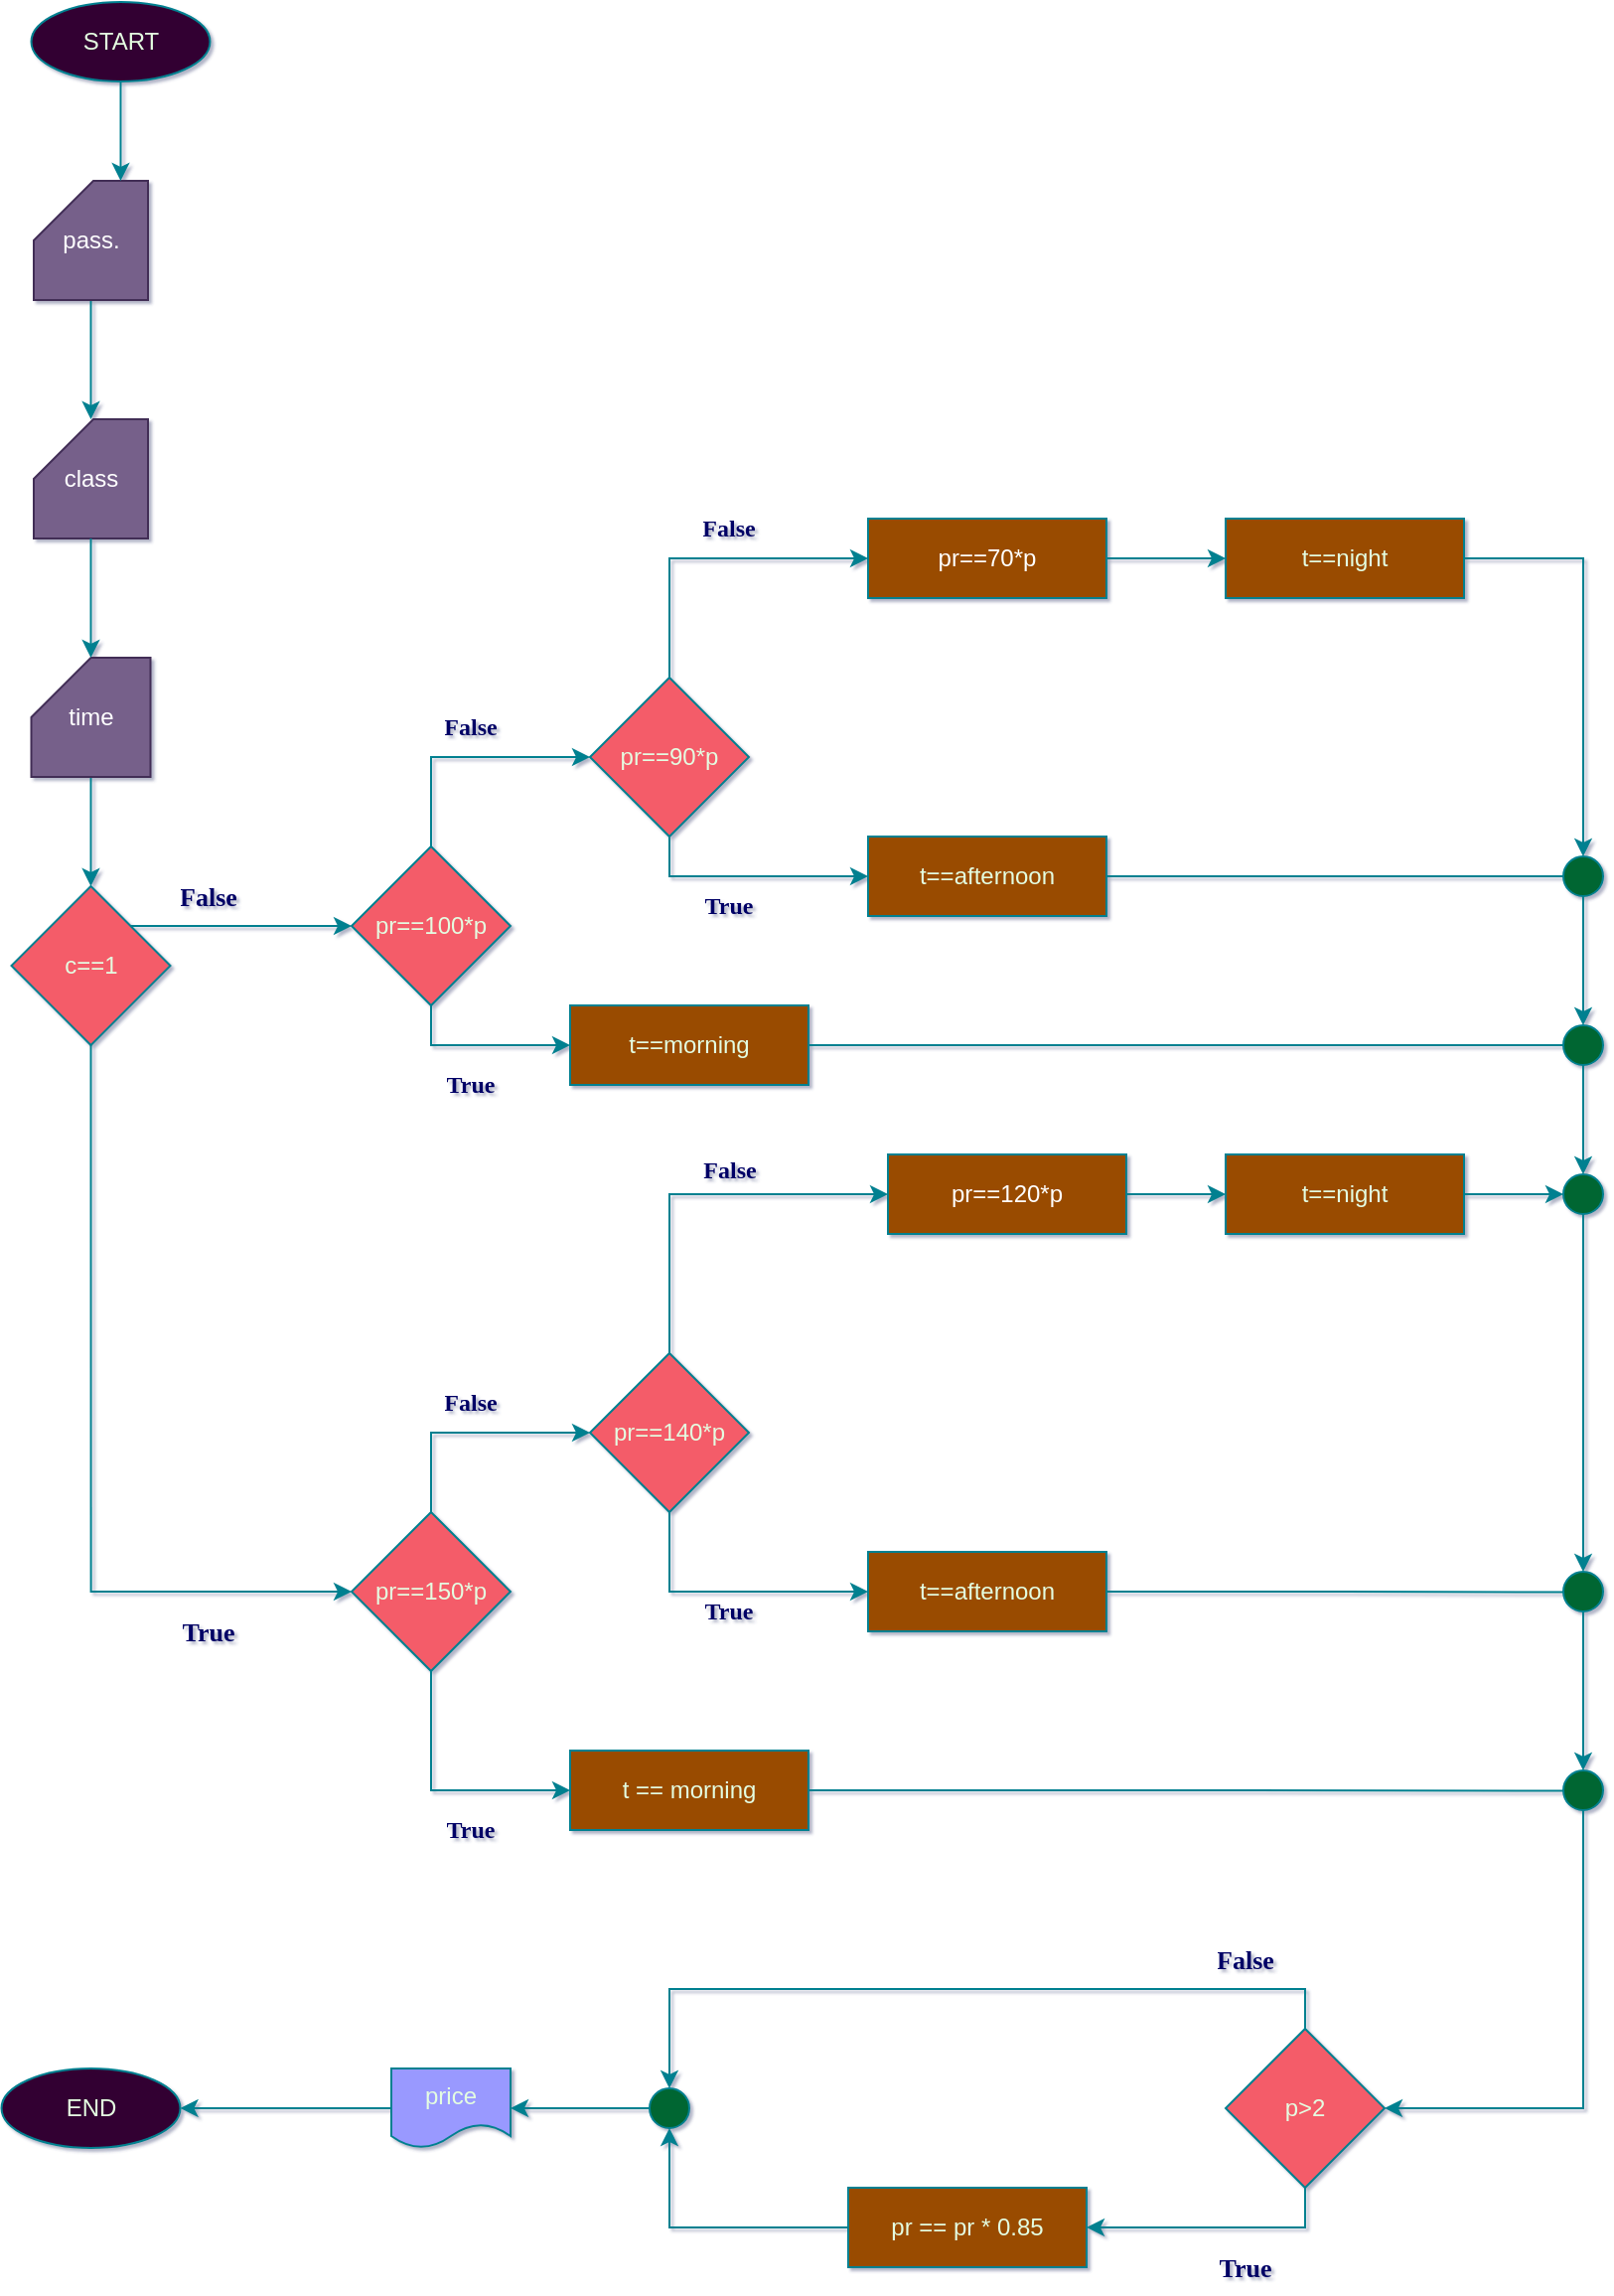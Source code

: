 <mxfile version="22.0.6" type="github">
  <diagram id="C5RBs43oDa-KdzZeNtuy" name="Page-1">
    <mxGraphModel dx="710" dy="433" grid="1" gridSize="10" guides="1" tooltips="1" connect="1" arrows="1" fold="1" page="1" pageScale="1" pageWidth="827" pageHeight="1169" background="#FFFFFF" math="0" shadow="1">
      <root>
        <mxCell id="WIyWlLk6GJQsqaUBKTNV-0" />
        <mxCell id="WIyWlLk6GJQsqaUBKTNV-1" parent="WIyWlLk6GJQsqaUBKTNV-0" />
        <mxCell id="yDMauh3KUWVeg09iyaUy-96" style="edgeStyle=orthogonalEdgeStyle;rounded=0;orthogonalLoop=1;jettySize=auto;html=1;exitX=1;exitY=0.5;exitDx=0;exitDy=0;entryX=0;entryY=0.5;entryDx=0;entryDy=0;strokeColor=#028090;fontColor=#E4FDE1;fillColor=#F45B69;" edge="1" parent="WIyWlLk6GJQsqaUBKTNV-1" source="WIyWlLk6GJQsqaUBKTNV-7" target="yDMauh3KUWVeg09iyaUy-95">
          <mxGeometry relative="1" as="geometry" />
        </mxCell>
        <mxCell id="WIyWlLk6GJQsqaUBKTNV-7" value="&lt;font color=&quot;#ffffff&quot;&gt;pr==120*p&lt;/font&gt;" style="rounded=0;whiteSpace=wrap;html=1;fontSize=12;glass=0;strokeWidth=1;shadow=0;labelBackgroundColor=none;fillColor=#994C00;strokeColor=#028090;fontColor=#000000;" parent="WIyWlLk6GJQsqaUBKTNV-1" vertex="1">
          <mxGeometry x="450" y="580" width="120" height="40" as="geometry" />
        </mxCell>
        <mxCell id="yDMauh3KUWVeg09iyaUy-5" value="" style="edgeStyle=orthogonalEdgeStyle;rounded=0;orthogonalLoop=1;jettySize=auto;html=1;labelBackgroundColor=none;strokeColor=#028090;fontColor=default;" edge="1" parent="WIyWlLk6GJQsqaUBKTNV-1" source="yDMauh3KUWVeg09iyaUy-0" target="yDMauh3KUWVeg09iyaUy-2">
          <mxGeometry relative="1" as="geometry" />
        </mxCell>
        <mxCell id="yDMauh3KUWVeg09iyaUy-0" value="pass." style="shape=card;whiteSpace=wrap;html=1;labelBackgroundColor=none;fillColor=#76608a;strokeColor=#432D57;fontColor=#ffffff;rounded=0;" vertex="1" parent="WIyWlLk6GJQsqaUBKTNV-1">
          <mxGeometry x="20" y="90" width="57.5" height="60" as="geometry" />
        </mxCell>
        <mxCell id="yDMauh3KUWVeg09iyaUy-2" value="class" style="shape=card;whiteSpace=wrap;html=1;labelBackgroundColor=none;fillColor=#76608a;strokeColor=#432D57;fontColor=#ffffff;" vertex="1" parent="WIyWlLk6GJQsqaUBKTNV-1">
          <mxGeometry x="20" y="210" width="57.5" height="60" as="geometry" />
        </mxCell>
        <mxCell id="yDMauh3KUWVeg09iyaUy-11" style="edgeStyle=orthogonalEdgeStyle;rounded=0;orthogonalLoop=1;jettySize=auto;html=1;exitX=0.5;exitY=1;exitDx=0;exitDy=0;exitPerimeter=0;entryX=0.5;entryY=0;entryDx=0;entryDy=0;strokeColor=#028090;fontColor=#E4FDE1;fillColor=#F45B69;" edge="1" parent="WIyWlLk6GJQsqaUBKTNV-1" source="yDMauh3KUWVeg09iyaUy-6" target="yDMauh3KUWVeg09iyaUy-8">
          <mxGeometry relative="1" as="geometry" />
        </mxCell>
        <mxCell id="yDMauh3KUWVeg09iyaUy-6" value="time" style="shape=card;whiteSpace=wrap;html=1;strokeColor=#432D57;fontColor=#ffffff;fillColor=#76608a;" vertex="1" parent="WIyWlLk6GJQsqaUBKTNV-1">
          <mxGeometry x="18.75" y="330" width="60" height="60" as="geometry" />
        </mxCell>
        <mxCell id="yDMauh3KUWVeg09iyaUy-65" style="edgeStyle=orthogonalEdgeStyle;rounded=0;orthogonalLoop=1;jettySize=auto;html=1;exitX=1;exitY=0;exitDx=0;exitDy=0;entryX=0;entryY=0.5;entryDx=0;entryDy=0;strokeColor=#028090;fontColor=#E4FDE1;fillColor=#F45B69;" edge="1" parent="WIyWlLk6GJQsqaUBKTNV-1" source="yDMauh3KUWVeg09iyaUy-8" target="yDMauh3KUWVeg09iyaUy-14">
          <mxGeometry relative="1" as="geometry" />
        </mxCell>
        <mxCell id="yDMauh3KUWVeg09iyaUy-66" style="edgeStyle=orthogonalEdgeStyle;rounded=0;orthogonalLoop=1;jettySize=auto;html=1;exitX=0.5;exitY=1;exitDx=0;exitDy=0;strokeColor=#028090;fontColor=#E4FDE1;fillColor=#F45B69;entryX=0;entryY=0.5;entryDx=0;entryDy=0;" edge="1" parent="WIyWlLk6GJQsqaUBKTNV-1" source="yDMauh3KUWVeg09iyaUy-8" target="yDMauh3KUWVeg09iyaUy-15">
          <mxGeometry relative="1" as="geometry">
            <mxPoint x="49" y="600" as="targetPoint" />
          </mxGeometry>
        </mxCell>
        <mxCell id="yDMauh3KUWVeg09iyaUy-8" value="c==1" style="rhombus;whiteSpace=wrap;html=1;strokeColor=#028090;fontColor=#E4FDE1;fillColor=#F45B69;" vertex="1" parent="WIyWlLk6GJQsqaUBKTNV-1">
          <mxGeometry x="8.75" y="445" width="80" height="80" as="geometry" />
        </mxCell>
        <mxCell id="yDMauh3KUWVeg09iyaUy-9" style="edgeStyle=orthogonalEdgeStyle;rounded=0;orthogonalLoop=1;jettySize=auto;html=1;exitX=0.5;exitY=1;exitDx=0;exitDy=0;exitPerimeter=0;entryX=0;entryY=0;entryDx=30;entryDy=0;entryPerimeter=0;strokeColor=#028090;fontColor=#E4FDE1;fillColor=#F45B69;" edge="1" parent="WIyWlLk6GJQsqaUBKTNV-1" source="yDMauh3KUWVeg09iyaUy-2" target="yDMauh3KUWVeg09iyaUy-6">
          <mxGeometry relative="1" as="geometry" />
        </mxCell>
        <mxCell id="yDMauh3KUWVeg09iyaUy-69" style="edgeStyle=orthogonalEdgeStyle;rounded=0;orthogonalLoop=1;jettySize=auto;html=1;exitX=0.5;exitY=0;exitDx=0;exitDy=0;entryX=0;entryY=0.5;entryDx=0;entryDy=0;strokeColor=#028090;fontColor=#E4FDE1;fillColor=#F45B69;" edge="1" parent="WIyWlLk6GJQsqaUBKTNV-1" source="yDMauh3KUWVeg09iyaUy-14" target="yDMauh3KUWVeg09iyaUy-20">
          <mxGeometry relative="1" as="geometry" />
        </mxCell>
        <mxCell id="yDMauh3KUWVeg09iyaUy-87" style="edgeStyle=orthogonalEdgeStyle;rounded=0;orthogonalLoop=1;jettySize=auto;html=1;exitX=0.5;exitY=1;exitDx=0;exitDy=0;entryX=0;entryY=0.5;entryDx=0;entryDy=0;strokeColor=#028090;fontColor=#E4FDE1;fillColor=#F45B69;" edge="1" parent="WIyWlLk6GJQsqaUBKTNV-1" source="yDMauh3KUWVeg09iyaUy-14" target="yDMauh3KUWVeg09iyaUy-33">
          <mxGeometry relative="1" as="geometry" />
        </mxCell>
        <mxCell id="yDMauh3KUWVeg09iyaUy-14" value="pr==100*p" style="rhombus;whiteSpace=wrap;html=1;strokeColor=#028090;fontColor=#E4FDE1;fillColor=#F45B69;" vertex="1" parent="WIyWlLk6GJQsqaUBKTNV-1">
          <mxGeometry x="180" y="425" width="80" height="80" as="geometry" />
        </mxCell>
        <mxCell id="yDMauh3KUWVeg09iyaUy-81" style="edgeStyle=orthogonalEdgeStyle;rounded=0;orthogonalLoop=1;jettySize=auto;html=1;exitX=0.5;exitY=0;exitDx=0;exitDy=0;entryX=0;entryY=0.5;entryDx=0;entryDy=0;strokeColor=#028090;fontColor=#E4FDE1;fillColor=#F45B69;" edge="1" parent="WIyWlLk6GJQsqaUBKTNV-1" source="yDMauh3KUWVeg09iyaUy-18" target="WIyWlLk6GJQsqaUBKTNV-7">
          <mxGeometry relative="1" as="geometry">
            <Array as="points">
              <mxPoint x="340" y="600" />
              <mxPoint x="440" y="600" />
            </Array>
          </mxGeometry>
        </mxCell>
        <mxCell id="yDMauh3KUWVeg09iyaUy-88" style="edgeStyle=orthogonalEdgeStyle;rounded=0;orthogonalLoop=1;jettySize=auto;html=1;exitX=0.5;exitY=1;exitDx=0;exitDy=0;entryX=0;entryY=0.5;entryDx=0;entryDy=0;strokeColor=#028090;fontColor=#E4FDE1;fillColor=#F45B69;" edge="1" parent="WIyWlLk6GJQsqaUBKTNV-1" source="yDMauh3KUWVeg09iyaUy-18" target="yDMauh3KUWVeg09iyaUy-25">
          <mxGeometry relative="1" as="geometry" />
        </mxCell>
        <mxCell id="yDMauh3KUWVeg09iyaUy-18" value="pr==140*p" style="rhombus;whiteSpace=wrap;html=1;strokeColor=#028090;fontColor=#E4FDE1;fillColor=#F45B69;" vertex="1" parent="WIyWlLk6GJQsqaUBKTNV-1">
          <mxGeometry x="300" y="680" width="80" height="80" as="geometry" />
        </mxCell>
        <mxCell id="yDMauh3KUWVeg09iyaUy-70" style="edgeStyle=orthogonalEdgeStyle;rounded=0;orthogonalLoop=1;jettySize=auto;html=1;exitX=0.5;exitY=0;exitDx=0;exitDy=0;entryX=0;entryY=0.5;entryDx=0;entryDy=0;strokeColor=#028090;fontColor=#E4FDE1;fillColor=#F45B69;" edge="1" parent="WIyWlLk6GJQsqaUBKTNV-1" source="yDMauh3KUWVeg09iyaUy-20" target="yDMauh3KUWVeg09iyaUy-39">
          <mxGeometry relative="1" as="geometry" />
        </mxCell>
        <mxCell id="yDMauh3KUWVeg09iyaUy-90" style="edgeStyle=orthogonalEdgeStyle;rounded=0;orthogonalLoop=1;jettySize=auto;html=1;exitX=0.5;exitY=1;exitDx=0;exitDy=0;entryX=0;entryY=0.5;entryDx=0;entryDy=0;strokeColor=#028090;fontColor=#E4FDE1;fillColor=#F45B69;" edge="1" parent="WIyWlLk6GJQsqaUBKTNV-1" source="yDMauh3KUWVeg09iyaUy-20" target="yDMauh3KUWVeg09iyaUy-89">
          <mxGeometry relative="1" as="geometry" />
        </mxCell>
        <mxCell id="yDMauh3KUWVeg09iyaUy-20" value="pr==90*p" style="rhombus;whiteSpace=wrap;html=1;strokeColor=#028090;fontColor=#E4FDE1;fillColor=#F45B69;" vertex="1" parent="WIyWlLk6GJQsqaUBKTNV-1">
          <mxGeometry x="300" y="340" width="80" height="80" as="geometry" />
        </mxCell>
        <mxCell id="yDMauh3KUWVeg09iyaUy-97" style="edgeStyle=orthogonalEdgeStyle;rounded=0;orthogonalLoop=1;jettySize=auto;html=1;exitX=1;exitY=1;exitDx=0;exitDy=0;strokeColor=#028090;fontColor=#E4FDE1;fillColor=#F45B69;" edge="1" parent="WIyWlLk6GJQsqaUBKTNV-1" source="yDMauh3KUWVeg09iyaUy-23">
          <mxGeometry relative="1" as="geometry">
            <mxPoint x="739.647" y="300.294" as="targetPoint" />
          </mxGeometry>
        </mxCell>
        <mxCell id="yDMauh3KUWVeg09iyaUy-23" value="t==night" style="rounded=0;whiteSpace=wrap;html=1;strokeColor=#028090;fontColor=#E4FDE1;fillColor=#994C00;" vertex="1" parent="WIyWlLk6GJQsqaUBKTNV-1">
          <mxGeometry x="620" y="260" width="120" height="40" as="geometry" />
        </mxCell>
        <mxCell id="yDMauh3KUWVeg09iyaUy-92" style="edgeStyle=orthogonalEdgeStyle;rounded=0;orthogonalLoop=1;jettySize=auto;html=1;exitX=1;exitY=0.5;exitDx=0;exitDy=0;strokeColor=#028090;fontColor=#E4FDE1;fillColor=#F45B69;" edge="1" parent="WIyWlLk6GJQsqaUBKTNV-1">
          <mxGeometry relative="1" as="geometry">
            <mxPoint x="800" y="535" as="targetPoint" />
            <mxPoint x="410" y="515" as="sourcePoint" />
            <Array as="points">
              <mxPoint x="800" y="525" />
            </Array>
          </mxGeometry>
        </mxCell>
        <mxCell id="yDMauh3KUWVeg09iyaUy-33" value="t==morning" style="rounded=0;whiteSpace=wrap;html=1;strokeColor=#028090;fontColor=#E4FDE1;fillColor=#994C00;" vertex="1" parent="WIyWlLk6GJQsqaUBKTNV-1">
          <mxGeometry x="290" y="505" width="120" height="40" as="geometry" />
        </mxCell>
        <mxCell id="yDMauh3KUWVeg09iyaUy-91" style="edgeStyle=orthogonalEdgeStyle;rounded=0;orthogonalLoop=1;jettySize=auto;html=1;exitX=1;exitY=0.5;exitDx=0;exitDy=0;entryX=0;entryY=0.5;entryDx=0;entryDy=0;strokeColor=#028090;fontColor=#E4FDE1;fillColor=#F45B69;" edge="1" parent="WIyWlLk6GJQsqaUBKTNV-1" source="yDMauh3KUWVeg09iyaUy-39" target="yDMauh3KUWVeg09iyaUy-23">
          <mxGeometry relative="1" as="geometry" />
        </mxCell>
        <mxCell id="yDMauh3KUWVeg09iyaUy-39" value="&lt;font color=&quot;#ffffff&quot;&gt;pr==70*p&lt;/font&gt;" style="rounded=0;whiteSpace=wrap;html=1;fontSize=12;glass=0;strokeWidth=1;shadow=0;labelBackgroundColor=none;fillColor=#994C00;strokeColor=#028090;fontColor=#000000;" vertex="1" parent="WIyWlLk6GJQsqaUBKTNV-1">
          <mxGeometry x="440" y="260" width="120" height="40" as="geometry" />
        </mxCell>
        <mxCell id="yDMauh3KUWVeg09iyaUy-100" style="edgeStyle=orthogonalEdgeStyle;rounded=0;orthogonalLoop=1;jettySize=auto;html=1;exitX=1;exitY=0.5;exitDx=0;exitDy=0;strokeColor=#028090;fontColor=#E4FDE1;fillColor=#F45B69;" edge="1" parent="WIyWlLk6GJQsqaUBKTNV-1" source="yDMauh3KUWVeg09iyaUy-25">
          <mxGeometry relative="1" as="geometry">
            <mxPoint x="800" y="800.294" as="targetPoint" />
          </mxGeometry>
        </mxCell>
        <mxCell id="yDMauh3KUWVeg09iyaUy-25" value="t==afternoon" style="rounded=0;whiteSpace=wrap;html=1;strokeColor=#028090;fontColor=#E4FDE1;fillColor=#994C00;" vertex="1" parent="WIyWlLk6GJQsqaUBKTNV-1">
          <mxGeometry x="440" y="780" width="120" height="40" as="geometry" />
        </mxCell>
        <mxCell id="yDMauh3KUWVeg09iyaUy-46" style="edgeStyle=orthogonalEdgeStyle;rounded=0;orthogonalLoop=1;jettySize=auto;html=1;exitX=0.5;exitY=1;exitDx=0;exitDy=0;strokeColor=#028090;fontColor=#E4FDE1;fillColor=#F45B69;" edge="1" parent="WIyWlLk6GJQsqaUBKTNV-1" source="yDMauh3KUWVeg09iyaUy-25" target="yDMauh3KUWVeg09iyaUy-25">
          <mxGeometry relative="1" as="geometry" />
        </mxCell>
        <mxCell id="yDMauh3KUWVeg09iyaUy-79" style="edgeStyle=orthogonalEdgeStyle;rounded=0;orthogonalLoop=1;jettySize=auto;html=1;exitX=0.5;exitY=0;exitDx=0;exitDy=0;entryX=0;entryY=0.5;entryDx=0;entryDy=0;strokeColor=#028090;fontColor=#E4FDE1;fillColor=#F45B69;" edge="1" parent="WIyWlLk6GJQsqaUBKTNV-1" source="yDMauh3KUWVeg09iyaUy-15" target="yDMauh3KUWVeg09iyaUy-18">
          <mxGeometry relative="1" as="geometry" />
        </mxCell>
        <mxCell id="yDMauh3KUWVeg09iyaUy-86" style="edgeStyle=orthogonalEdgeStyle;rounded=0;orthogonalLoop=1;jettySize=auto;html=1;exitX=0.5;exitY=1;exitDx=0;exitDy=0;entryX=0;entryY=0.5;entryDx=0;entryDy=0;strokeColor=#028090;fontColor=#E4FDE1;fillColor=#F45B69;" edge="1" parent="WIyWlLk6GJQsqaUBKTNV-1" source="yDMauh3KUWVeg09iyaUy-15" target="yDMauh3KUWVeg09iyaUy-85">
          <mxGeometry relative="1" as="geometry" />
        </mxCell>
        <mxCell id="yDMauh3KUWVeg09iyaUy-15" value="pr==150*p" style="rhombus;whiteSpace=wrap;html=1;strokeColor=#028090;fontColor=#E4FDE1;fillColor=#F45B69;" vertex="1" parent="WIyWlLk6GJQsqaUBKTNV-1">
          <mxGeometry x="180" y="760" width="80" height="80" as="geometry" />
        </mxCell>
        <mxCell id="yDMauh3KUWVeg09iyaUy-82" style="edgeStyle=orthogonalEdgeStyle;rounded=0;orthogonalLoop=1;jettySize=auto;html=1;exitX=0.5;exitY=1;exitDx=0;exitDy=0;strokeColor=#028090;fontColor=#E4FDE1;fillColor=#F45B69;" edge="1" parent="WIyWlLk6GJQsqaUBKTNV-1" source="yDMauh3KUWVeg09iyaUy-20" target="yDMauh3KUWVeg09iyaUy-20">
          <mxGeometry relative="1" as="geometry" />
        </mxCell>
        <mxCell id="yDMauh3KUWVeg09iyaUy-101" style="edgeStyle=orthogonalEdgeStyle;rounded=0;orthogonalLoop=1;jettySize=auto;html=1;exitX=1;exitY=0.5;exitDx=0;exitDy=0;strokeColor=#028090;fontColor=#E4FDE1;fillColor=#F45B69;" edge="1" parent="WIyWlLk6GJQsqaUBKTNV-1" source="yDMauh3KUWVeg09iyaUy-85">
          <mxGeometry relative="1" as="geometry">
            <mxPoint x="800" y="900.294" as="targetPoint" />
          </mxGeometry>
        </mxCell>
        <mxCell id="yDMauh3KUWVeg09iyaUy-85" value="t == morning" style="rounded=0;whiteSpace=wrap;html=1;strokeColor=#028090;fontColor=#E4FDE1;fillColor=#994C00;" vertex="1" parent="WIyWlLk6GJQsqaUBKTNV-1">
          <mxGeometry x="290" y="880" width="120" height="40" as="geometry" />
        </mxCell>
        <mxCell id="yDMauh3KUWVeg09iyaUy-93" style="edgeStyle=orthogonalEdgeStyle;rounded=0;orthogonalLoop=1;jettySize=auto;html=1;exitX=1;exitY=0.5;exitDx=0;exitDy=0;strokeColor=#028090;fontColor=#E4FDE1;fillColor=#F45B69;" edge="1" parent="WIyWlLk6GJQsqaUBKTNV-1" source="yDMauh3KUWVeg09iyaUy-89">
          <mxGeometry relative="1" as="geometry">
            <mxPoint x="800" y="440" as="targetPoint" />
          </mxGeometry>
        </mxCell>
        <mxCell id="yDMauh3KUWVeg09iyaUy-89" value="t==afternoon" style="rounded=0;whiteSpace=wrap;html=1;strokeColor=#028090;fontColor=#E4FDE1;fillColor=#994C00;" vertex="1" parent="WIyWlLk6GJQsqaUBKTNV-1">
          <mxGeometry x="440" y="420" width="120" height="40" as="geometry" />
        </mxCell>
        <mxCell id="yDMauh3KUWVeg09iyaUy-126" style="edgeStyle=orthogonalEdgeStyle;rounded=0;orthogonalLoop=1;jettySize=auto;html=1;exitX=1;exitY=0.5;exitDx=0;exitDy=0;entryX=0;entryY=0.5;entryDx=0;entryDy=0;strokeColor=#028090;fontColor=#E4FDE1;fillColor=#F45B69;" edge="1" parent="WIyWlLk6GJQsqaUBKTNV-1" source="yDMauh3KUWVeg09iyaUy-95" target="yDMauh3KUWVeg09iyaUy-110">
          <mxGeometry relative="1" as="geometry" />
        </mxCell>
        <mxCell id="yDMauh3KUWVeg09iyaUy-95" value="t==night" style="rounded=0;whiteSpace=wrap;html=1;strokeColor=#028090;fontColor=#E4FDE1;fillColor=#994C00;" vertex="1" parent="WIyWlLk6GJQsqaUBKTNV-1">
          <mxGeometry x="620" y="580" width="120" height="40" as="geometry" />
        </mxCell>
        <mxCell id="yDMauh3KUWVeg09iyaUy-102" value="START" style="ellipse;whiteSpace=wrap;html=1;strokeColor=#028090;fontColor=#E4FDE1;fillColor=#330033;" vertex="1" parent="WIyWlLk6GJQsqaUBKTNV-1">
          <mxGeometry x="18.75" width="90" height="40" as="geometry" />
        </mxCell>
        <mxCell id="yDMauh3KUWVeg09iyaUy-103" style="edgeStyle=orthogonalEdgeStyle;rounded=0;orthogonalLoop=1;jettySize=auto;html=1;exitX=0.5;exitY=1;exitDx=0;exitDy=0;entryX=0;entryY=0;entryDx=43.75;entryDy=0;entryPerimeter=0;strokeColor=#028090;fontColor=#E4FDE1;fillColor=#F45B69;" edge="1" parent="WIyWlLk6GJQsqaUBKTNV-1" source="yDMauh3KUWVeg09iyaUy-102" target="yDMauh3KUWVeg09iyaUy-0">
          <mxGeometry relative="1" as="geometry" />
        </mxCell>
        <mxCell id="yDMauh3KUWVeg09iyaUy-135" style="edgeStyle=orthogonalEdgeStyle;rounded=0;orthogonalLoop=1;jettySize=auto;html=1;exitX=0.5;exitY=1;exitDx=0;exitDy=0;entryX=1;entryY=0.5;entryDx=0;entryDy=0;strokeColor=#028090;fontColor=#E4FDE1;fillColor=#F45B69;" edge="1" parent="WIyWlLk6GJQsqaUBKTNV-1" source="yDMauh3KUWVeg09iyaUy-104" target="yDMauh3KUWVeg09iyaUy-134">
          <mxGeometry relative="1" as="geometry" />
        </mxCell>
        <mxCell id="yDMauh3KUWVeg09iyaUy-104" value="" style="ellipse;whiteSpace=wrap;html=1;aspect=fixed;strokeColor=#028090;fontColor=#E4FDE1;fillColor=#006633;" vertex="1" parent="WIyWlLk6GJQsqaUBKTNV-1">
          <mxGeometry x="790" y="890" width="20" height="20" as="geometry" />
        </mxCell>
        <mxCell id="yDMauh3KUWVeg09iyaUy-109" style="edgeStyle=orthogonalEdgeStyle;rounded=0;orthogonalLoop=1;jettySize=auto;html=1;exitX=0.5;exitY=1;exitDx=0;exitDy=0;entryX=0.5;entryY=0;entryDx=0;entryDy=0;strokeColor=#028090;fontColor=#E4FDE1;fillColor=#F45B69;" edge="1" parent="WIyWlLk6GJQsqaUBKTNV-1" source="yDMauh3KUWVeg09iyaUy-107" target="yDMauh3KUWVeg09iyaUy-104">
          <mxGeometry relative="1" as="geometry" />
        </mxCell>
        <mxCell id="yDMauh3KUWVeg09iyaUy-107" value="" style="ellipse;whiteSpace=wrap;html=1;aspect=fixed;strokeColor=#028090;fontColor=#E4FDE1;fillColor=#006633;" vertex="1" parent="WIyWlLk6GJQsqaUBKTNV-1">
          <mxGeometry x="790" y="790" width="20" height="20" as="geometry" />
        </mxCell>
        <mxCell id="yDMauh3KUWVeg09iyaUy-112" style="edgeStyle=orthogonalEdgeStyle;rounded=0;orthogonalLoop=1;jettySize=auto;html=1;exitX=0.5;exitY=1;exitDx=0;exitDy=0;entryX=0.5;entryY=0;entryDx=0;entryDy=0;strokeColor=#028090;fontColor=#E4FDE1;fillColor=#F45B69;" edge="1" parent="WIyWlLk6GJQsqaUBKTNV-1" source="yDMauh3KUWVeg09iyaUy-110" target="yDMauh3KUWVeg09iyaUy-107">
          <mxGeometry relative="1" as="geometry" />
        </mxCell>
        <mxCell id="yDMauh3KUWVeg09iyaUy-110" value="" style="ellipse;whiteSpace=wrap;html=1;aspect=fixed;strokeColor=#028090;fontColor=#E4FDE1;fillColor=#006633;" vertex="1" parent="WIyWlLk6GJQsqaUBKTNV-1">
          <mxGeometry x="790" y="590" width="20" height="20" as="geometry" />
        </mxCell>
        <mxCell id="yDMauh3KUWVeg09iyaUy-115" style="edgeStyle=orthogonalEdgeStyle;rounded=0;orthogonalLoop=1;jettySize=auto;html=1;exitX=0.5;exitY=1;exitDx=0;exitDy=0;entryX=0.5;entryY=0;entryDx=0;entryDy=0;strokeColor=#028090;fontColor=#E4FDE1;fillColor=#F45B69;" edge="1" parent="WIyWlLk6GJQsqaUBKTNV-1" source="yDMauh3KUWVeg09iyaUy-113" target="yDMauh3KUWVeg09iyaUy-110">
          <mxGeometry relative="1" as="geometry" />
        </mxCell>
        <mxCell id="yDMauh3KUWVeg09iyaUy-113" value="" style="ellipse;whiteSpace=wrap;html=1;aspect=fixed;strokeColor=#028090;fontColor=#E4FDE1;fillColor=#006633;" vertex="1" parent="WIyWlLk6GJQsqaUBKTNV-1">
          <mxGeometry x="790" y="515" width="20" height="20" as="geometry" />
        </mxCell>
        <mxCell id="yDMauh3KUWVeg09iyaUy-117" value="" style="edgeStyle=orthogonalEdgeStyle;rounded=0;orthogonalLoop=1;jettySize=auto;html=1;exitX=1;exitY=0.5;exitDx=0;exitDy=0;strokeColor=#028090;fontColor=#E4FDE1;fillColor=#F45B69;" edge="1" parent="WIyWlLk6GJQsqaUBKTNV-1" source="yDMauh3KUWVeg09iyaUy-23" target="yDMauh3KUWVeg09iyaUy-116">
          <mxGeometry relative="1" as="geometry">
            <mxPoint x="800" y="535" as="targetPoint" />
            <mxPoint x="740" y="280" as="sourcePoint" />
          </mxGeometry>
        </mxCell>
        <mxCell id="yDMauh3KUWVeg09iyaUy-118" style="edgeStyle=orthogonalEdgeStyle;rounded=0;orthogonalLoop=1;jettySize=auto;html=1;exitX=0.5;exitY=1;exitDx=0;exitDy=0;entryX=0.5;entryY=0;entryDx=0;entryDy=0;strokeColor=#028090;fontColor=#E4FDE1;fillColor=#F45B69;" edge="1" parent="WIyWlLk6GJQsqaUBKTNV-1" source="yDMauh3KUWVeg09iyaUy-116" target="yDMauh3KUWVeg09iyaUy-113">
          <mxGeometry relative="1" as="geometry" />
        </mxCell>
        <mxCell id="yDMauh3KUWVeg09iyaUy-116" value="" style="ellipse;whiteSpace=wrap;html=1;aspect=fixed;strokeColor=#028090;fontColor=#E4FDE1;fillColor=#006633;" vertex="1" parent="WIyWlLk6GJQsqaUBKTNV-1">
          <mxGeometry x="790" y="430" width="20" height="20" as="geometry" />
        </mxCell>
        <UserObject label="&lt;font size=&quot;1&quot; face=&quot;Tahoma&quot; style=&quot;&quot; color=&quot;#000066&quot;&gt;&lt;b style=&quot;font-size: 12px;&quot;&gt;False&lt;/b&gt;&lt;/font&gt;" placeholders="1" name="Variable" id="yDMauh3KUWVeg09iyaUy-120">
          <mxCell style="text;html=1;strokeColor=none;fillColor=none;align=center;verticalAlign=middle;whiteSpace=wrap;overflow=hidden;fontColor=#E4FDE1;" vertex="1" parent="WIyWlLk6GJQsqaUBKTNV-1">
            <mxGeometry x="340" y="250" width="60" height="30" as="geometry" />
          </mxCell>
        </UserObject>
        <UserObject label="&lt;font size=&quot;1&quot; face=&quot;Tahoma&quot; style=&quot;&quot; color=&quot;#000066&quot;&gt;&lt;b style=&quot;font-size: 12px;&quot;&gt;False&lt;/b&gt;&lt;/font&gt;" placeholders="1" name="Variable" id="yDMauh3KUWVeg09iyaUy-122">
          <mxCell style="text;html=1;strokeColor=none;fillColor=none;align=center;verticalAlign=middle;whiteSpace=wrap;overflow=hidden;fontColor=#E4FDE1;" vertex="1" parent="WIyWlLk6GJQsqaUBKTNV-1">
            <mxGeometry x="210" y="350" width="60" height="30" as="geometry" />
          </mxCell>
        </UserObject>
        <UserObject label="&lt;font size=&quot;1&quot; face=&quot;Tahoma&quot; style=&quot;&quot; color=&quot;#000066&quot;&gt;&lt;b style=&quot;font-size: 12px;&quot;&gt;False&lt;/b&gt;&lt;/font&gt;" placeholders="1" name="Variable" id="yDMauh3KUWVeg09iyaUy-123">
          <mxCell style="text;html=1;strokeColor=none;fillColor=none;align=center;verticalAlign=middle;whiteSpace=wrap;overflow=hidden;fontColor=#E4FDE1;" vertex="1" parent="WIyWlLk6GJQsqaUBKTNV-1">
            <mxGeometry x="210" y="690" width="60" height="30" as="geometry" />
          </mxCell>
        </UserObject>
        <UserObject label="&lt;font size=&quot;1&quot; face=&quot;Tahoma&quot; style=&quot;&quot; color=&quot;#000066&quot;&gt;&lt;b style=&quot;font-size: 12px;&quot;&gt;False&lt;/b&gt;&lt;/font&gt;" placeholders="1" name="Variable" id="yDMauh3KUWVeg09iyaUy-124">
          <mxCell style="text;html=1;strokeColor=none;fillColor=none;align=center;verticalAlign=middle;whiteSpace=wrap;overflow=hidden;fontColor=#E4FDE1;" vertex="1" parent="WIyWlLk6GJQsqaUBKTNV-1">
            <mxGeometry x="352.5" y="575" width="35" height="25" as="geometry" />
          </mxCell>
        </UserObject>
        <UserObject label="&lt;font size=&quot;1&quot; face=&quot;Tahoma&quot; style=&quot;&quot; color=&quot;#000066&quot;&gt;&lt;b style=&quot;font-size: 13px;&quot;&gt;False&lt;/b&gt;&lt;/font&gt;" placeholders="1" name="Variable" id="yDMauh3KUWVeg09iyaUy-127">
          <mxCell style="text;html=1;strokeColor=none;fillColor=none;align=center;verticalAlign=middle;whiteSpace=wrap;overflow=hidden;fontColor=#E4FDE1;" vertex="1" parent="WIyWlLk6GJQsqaUBKTNV-1">
            <mxGeometry x="77.5" y="435" width="60" height="30" as="geometry" />
          </mxCell>
        </UserObject>
        <UserObject label="&lt;font style=&quot;font-size: 13px;&quot; face=&quot;Tahoma&quot; color=&quot;#000066&quot;&gt;&lt;b&gt;True&lt;/b&gt;&lt;/font&gt;" placeholders="1" name="Variable" id="yDMauh3KUWVeg09iyaUy-128">
          <mxCell style="text;html=1;strokeColor=none;fillColor=none;align=center;verticalAlign=middle;whiteSpace=wrap;overflow=hidden;fontColor=#E4FDE1;" vertex="1" parent="WIyWlLk6GJQsqaUBKTNV-1">
            <mxGeometry x="67.5" y="810" width="80" height="20" as="geometry" />
          </mxCell>
        </UserObject>
        <UserObject label="&lt;font size=&quot;1&quot; style=&quot;&quot; face=&quot;Tahoma&quot; color=&quot;#000066&quot;&gt;&lt;b style=&quot;font-size: 12px;&quot;&gt;True&lt;/b&gt;&lt;/font&gt;" placeholders="1" name="Variable" id="yDMauh3KUWVeg09iyaUy-129">
          <mxCell style="text;html=1;strokeColor=none;fillColor=none;align=center;verticalAlign=middle;whiteSpace=wrap;overflow=hidden;fontColor=#E4FDE1;" vertex="1" parent="WIyWlLk6GJQsqaUBKTNV-1">
            <mxGeometry x="200" y="910" width="80" height="20" as="geometry" />
          </mxCell>
        </UserObject>
        <UserObject label="&lt;font size=&quot;1&quot; style=&quot;&quot; face=&quot;Tahoma&quot; color=&quot;#000066&quot;&gt;&lt;b style=&quot;font-size: 12px;&quot;&gt;True&lt;/b&gt;&lt;/font&gt;" placeholders="1" name="Variable" id="yDMauh3KUWVeg09iyaUy-130">
          <mxCell style="text;html=1;strokeColor=none;fillColor=none;align=center;verticalAlign=middle;whiteSpace=wrap;overflow=hidden;fontColor=#E4FDE1;" vertex="1" parent="WIyWlLk6GJQsqaUBKTNV-1">
            <mxGeometry x="330" y="800" width="80" height="20" as="geometry" />
          </mxCell>
        </UserObject>
        <UserObject label="&lt;font size=&quot;1&quot; style=&quot;&quot; face=&quot;Tahoma&quot; color=&quot;#000066&quot;&gt;&lt;b style=&quot;font-size: 12px;&quot;&gt;True&lt;/b&gt;&lt;/font&gt;" placeholders="1" name="Variable" id="yDMauh3KUWVeg09iyaUy-131">
          <mxCell style="text;html=1;strokeColor=none;fillColor=none;align=center;verticalAlign=middle;whiteSpace=wrap;overflow=hidden;fontColor=#E4FDE1;" vertex="1" parent="WIyWlLk6GJQsqaUBKTNV-1">
            <mxGeometry x="200" y="535" width="80" height="20" as="geometry" />
          </mxCell>
        </UserObject>
        <UserObject label="&lt;font size=&quot;1&quot; style=&quot;&quot; face=&quot;Tahoma&quot; color=&quot;#000066&quot;&gt;&lt;b style=&quot;font-size: 12px;&quot;&gt;True&lt;/b&gt;&lt;/font&gt;" placeholders="1" name="Variable" id="yDMauh3KUWVeg09iyaUy-132">
          <mxCell style="text;html=1;strokeColor=none;fillColor=none;align=center;verticalAlign=middle;whiteSpace=wrap;overflow=hidden;fontColor=#E4FDE1;" vertex="1" parent="WIyWlLk6GJQsqaUBKTNV-1">
            <mxGeometry x="330" y="445" width="80" height="20" as="geometry" />
          </mxCell>
        </UserObject>
        <mxCell id="yDMauh3KUWVeg09iyaUy-138" style="edgeStyle=orthogonalEdgeStyle;rounded=0;orthogonalLoop=1;jettySize=auto;html=1;exitX=0.5;exitY=0;exitDx=0;exitDy=0;strokeColor=#028090;fontColor=#E4FDE1;fillColor=#F45B69;entryX=0.5;entryY=0;entryDx=0;entryDy=0;" edge="1" parent="WIyWlLk6GJQsqaUBKTNV-1" source="yDMauh3KUWVeg09iyaUy-134" target="yDMauh3KUWVeg09iyaUy-134">
          <mxGeometry relative="1" as="geometry">
            <mxPoint x="510" y="990" as="targetPoint" />
          </mxGeometry>
        </mxCell>
        <mxCell id="yDMauh3KUWVeg09iyaUy-140" style="edgeStyle=orthogonalEdgeStyle;rounded=0;orthogonalLoop=1;jettySize=auto;html=1;exitX=0.5;exitY=1;exitDx=0;exitDy=0;entryX=1;entryY=0.5;entryDx=0;entryDy=0;strokeColor=#028090;fontColor=#E4FDE1;fillColor=#F45B69;" edge="1" parent="WIyWlLk6GJQsqaUBKTNV-1" source="yDMauh3KUWVeg09iyaUy-134" target="yDMauh3KUWVeg09iyaUy-137">
          <mxGeometry relative="1" as="geometry" />
        </mxCell>
        <mxCell id="yDMauh3KUWVeg09iyaUy-143" style="edgeStyle=orthogonalEdgeStyle;rounded=0;orthogonalLoop=1;jettySize=auto;html=1;exitX=0.5;exitY=0;exitDx=0;exitDy=0;entryX=0.5;entryY=0;entryDx=0;entryDy=0;strokeColor=#028090;fontColor=#E4FDE1;fillColor=#F45B69;" edge="1" parent="WIyWlLk6GJQsqaUBKTNV-1" source="yDMauh3KUWVeg09iyaUy-134" target="yDMauh3KUWVeg09iyaUy-141">
          <mxGeometry relative="1" as="geometry" />
        </mxCell>
        <mxCell id="yDMauh3KUWVeg09iyaUy-134" value="p&amp;gt;2" style="rhombus;whiteSpace=wrap;html=1;strokeColor=#028090;fontColor=#E4FDE1;fillColor=#F45B69;" vertex="1" parent="WIyWlLk6GJQsqaUBKTNV-1">
          <mxGeometry x="620" y="1020" width="80" height="80" as="geometry" />
        </mxCell>
        <mxCell id="yDMauh3KUWVeg09iyaUy-142" style="edgeStyle=orthogonalEdgeStyle;rounded=0;orthogonalLoop=1;jettySize=auto;html=1;exitX=0;exitY=0.5;exitDx=0;exitDy=0;entryX=0.5;entryY=1;entryDx=0;entryDy=0;strokeColor=#028090;fontColor=#E4FDE1;fillColor=#F45B69;" edge="1" parent="WIyWlLk6GJQsqaUBKTNV-1" source="yDMauh3KUWVeg09iyaUy-137" target="yDMauh3KUWVeg09iyaUy-141">
          <mxGeometry relative="1" as="geometry" />
        </mxCell>
        <mxCell id="yDMauh3KUWVeg09iyaUy-137" value="pr == pr * 0.85" style="rounded=0;whiteSpace=wrap;html=1;strokeColor=#028090;fontColor=#E4FDE1;fillColor=#994C00;" vertex="1" parent="WIyWlLk6GJQsqaUBKTNV-1">
          <mxGeometry x="430" y="1100" width="120" height="40" as="geometry" />
        </mxCell>
        <UserObject label="&lt;font size=&quot;1&quot; face=&quot;Tahoma&quot; style=&quot;&quot; color=&quot;#000066&quot;&gt;&lt;b style=&quot;font-size: 13px;&quot;&gt;False&lt;/b&gt;&lt;/font&gt;" placeholders="1" name="Variable" id="yDMauh3KUWVeg09iyaUy-139">
          <mxCell style="text;html=1;strokeColor=none;fillColor=none;align=center;verticalAlign=middle;whiteSpace=wrap;overflow=hidden;fontColor=#E4FDE1;" vertex="1" parent="WIyWlLk6GJQsqaUBKTNV-1">
            <mxGeometry x="600" y="970" width="60" height="30" as="geometry" />
          </mxCell>
        </UserObject>
        <mxCell id="yDMauh3KUWVeg09iyaUy-147" style="edgeStyle=orthogonalEdgeStyle;rounded=0;orthogonalLoop=1;jettySize=auto;html=1;exitX=0;exitY=0.5;exitDx=0;exitDy=0;entryX=1;entryY=0.5;entryDx=0;entryDy=0;strokeColor=#028090;fontColor=#E4FDE1;fillColor=#F45B69;" edge="1" parent="WIyWlLk6GJQsqaUBKTNV-1" source="yDMauh3KUWVeg09iyaUy-141" target="yDMauh3KUWVeg09iyaUy-146">
          <mxGeometry relative="1" as="geometry" />
        </mxCell>
        <mxCell id="yDMauh3KUWVeg09iyaUy-141" value="" style="ellipse;whiteSpace=wrap;html=1;aspect=fixed;strokeColor=#028090;fontColor=#E4FDE1;fillColor=#006633;" vertex="1" parent="WIyWlLk6GJQsqaUBKTNV-1">
          <mxGeometry x="330" y="1050" width="20" height="20" as="geometry" />
        </mxCell>
        <UserObject label="&lt;font style=&quot;font-size: 13px;&quot; face=&quot;Tahoma&quot; color=&quot;#000066&quot;&gt;&lt;b&gt;True&lt;/b&gt;&lt;/font&gt;" placeholders="1" name="Variable" id="yDMauh3KUWVeg09iyaUy-145">
          <mxCell style="text;html=1;strokeColor=none;fillColor=none;align=center;verticalAlign=middle;whiteSpace=wrap;overflow=hidden;fontColor=#E4FDE1;" vertex="1" parent="WIyWlLk6GJQsqaUBKTNV-1">
            <mxGeometry x="590" y="1130" width="80" height="20" as="geometry" />
          </mxCell>
        </UserObject>
        <mxCell id="yDMauh3KUWVeg09iyaUy-150" style="edgeStyle=orthogonalEdgeStyle;rounded=0;orthogonalLoop=1;jettySize=auto;html=1;exitX=0;exitY=0.5;exitDx=0;exitDy=0;entryX=1;entryY=0.5;entryDx=0;entryDy=0;strokeColor=#028090;fontColor=#E4FDE1;fillColor=#F45B69;" edge="1" parent="WIyWlLk6GJQsqaUBKTNV-1" source="yDMauh3KUWVeg09iyaUy-146" target="yDMauh3KUWVeg09iyaUy-149">
          <mxGeometry relative="1" as="geometry" />
        </mxCell>
        <mxCell id="yDMauh3KUWVeg09iyaUy-146" value="price" style="shape=document;whiteSpace=wrap;html=1;boundedLbl=1;strokeColor=#028090;fontColor=#E4FDE1;fillColor=#9999FF;" vertex="1" parent="WIyWlLk6GJQsqaUBKTNV-1">
          <mxGeometry x="200" y="1040" width="60" height="40" as="geometry" />
        </mxCell>
        <mxCell id="yDMauh3KUWVeg09iyaUy-149" value="END" style="ellipse;whiteSpace=wrap;html=1;strokeColor=#028090;fontColor=#E4FDE1;fillColor=#330033;" vertex="1" parent="WIyWlLk6GJQsqaUBKTNV-1">
          <mxGeometry x="3.75" y="1040" width="90" height="40" as="geometry" />
        </mxCell>
      </root>
    </mxGraphModel>
  </diagram>
</mxfile>
